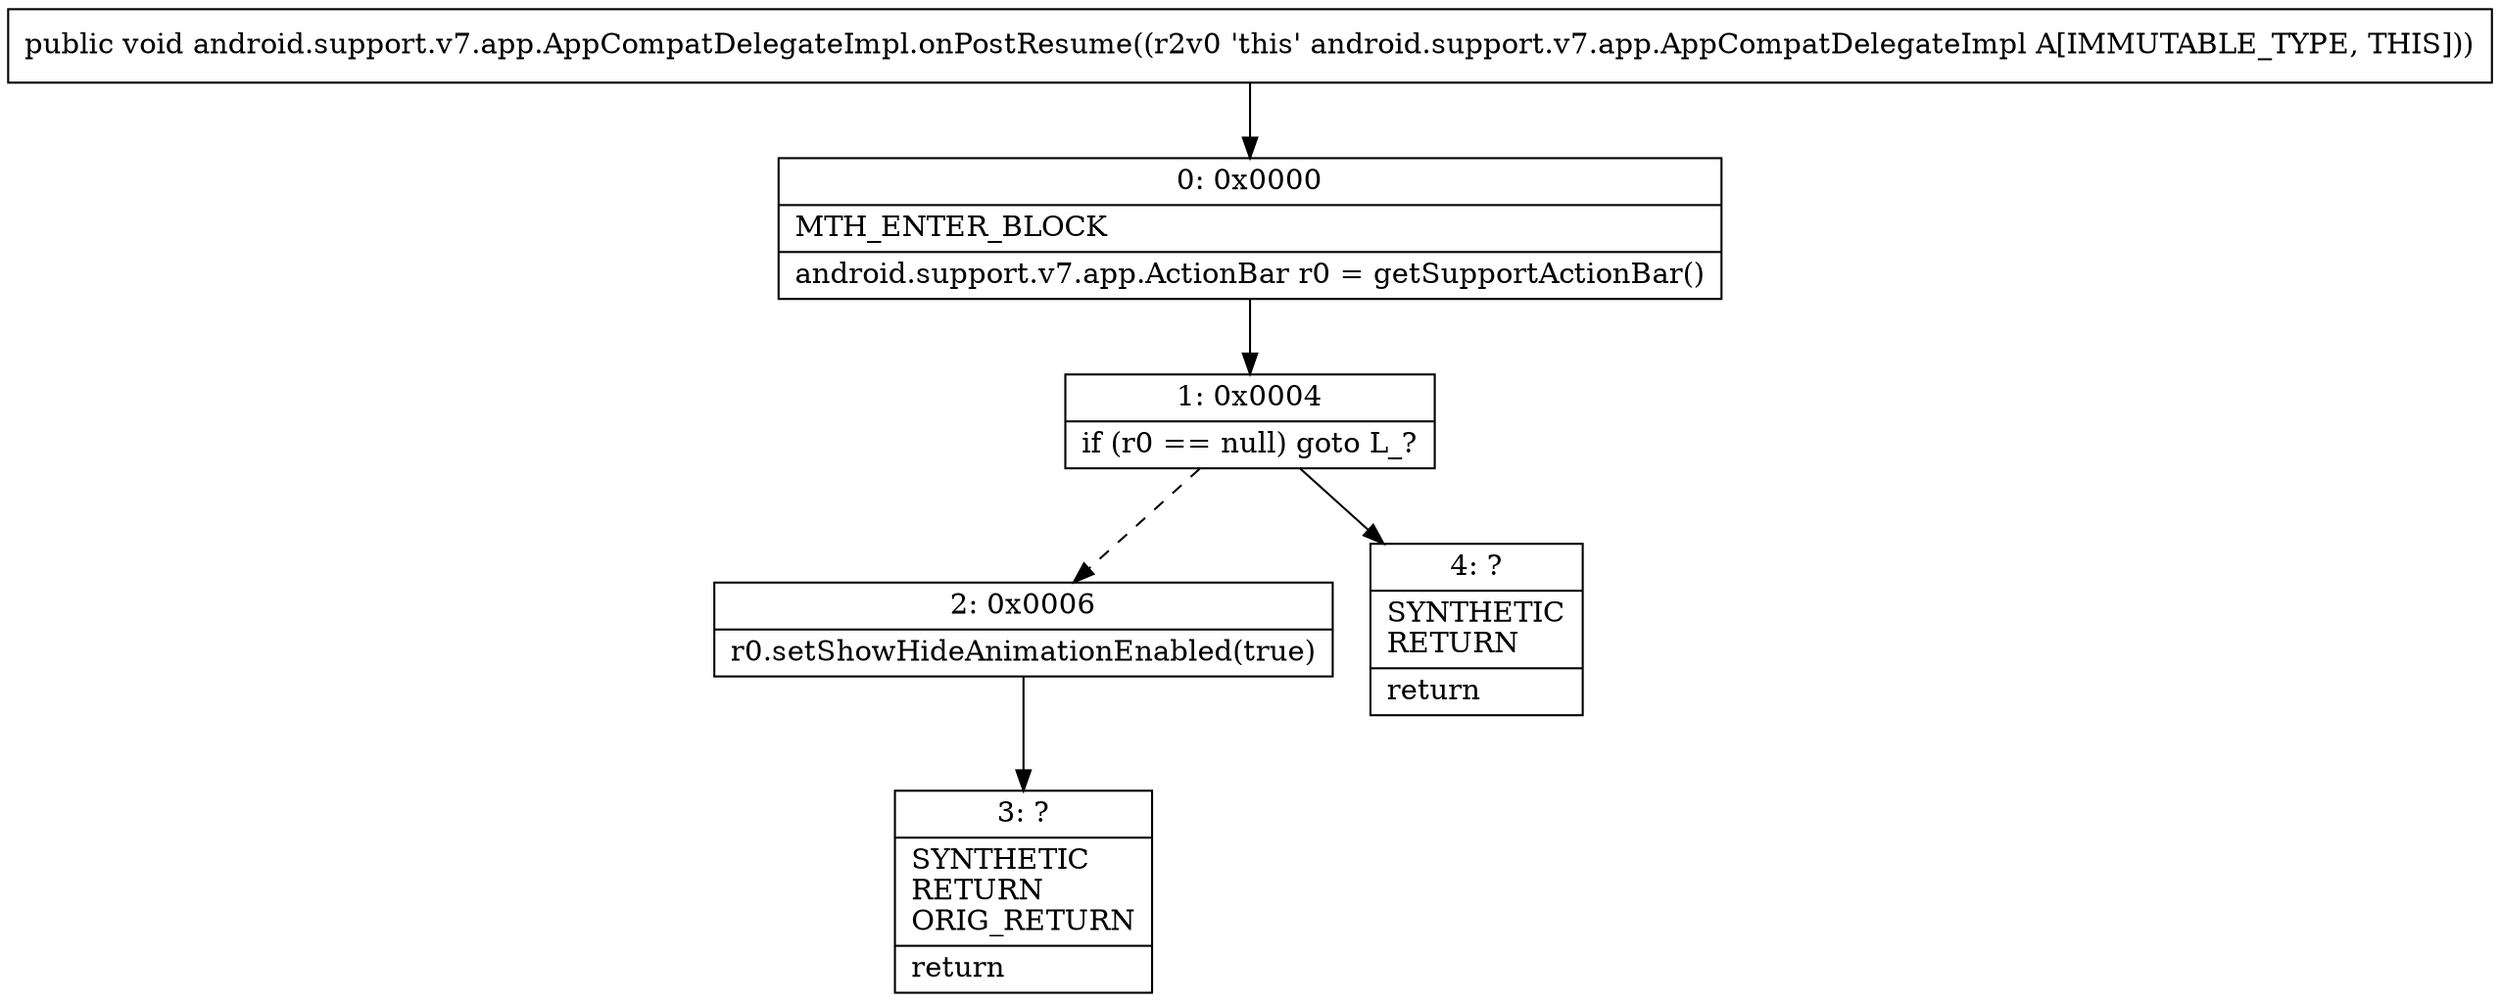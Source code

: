 digraph "CFG forandroid.support.v7.app.AppCompatDelegateImpl.onPostResume()V" {
Node_0 [shape=record,label="{0\:\ 0x0000|MTH_ENTER_BLOCK\l|android.support.v7.app.ActionBar r0 = getSupportActionBar()\l}"];
Node_1 [shape=record,label="{1\:\ 0x0004|if (r0 == null) goto L_?\l}"];
Node_2 [shape=record,label="{2\:\ 0x0006|r0.setShowHideAnimationEnabled(true)\l}"];
Node_3 [shape=record,label="{3\:\ ?|SYNTHETIC\lRETURN\lORIG_RETURN\l|return\l}"];
Node_4 [shape=record,label="{4\:\ ?|SYNTHETIC\lRETURN\l|return\l}"];
MethodNode[shape=record,label="{public void android.support.v7.app.AppCompatDelegateImpl.onPostResume((r2v0 'this' android.support.v7.app.AppCompatDelegateImpl A[IMMUTABLE_TYPE, THIS])) }"];
MethodNode -> Node_0;
Node_0 -> Node_1;
Node_1 -> Node_2[style=dashed];
Node_1 -> Node_4;
Node_2 -> Node_3;
}

